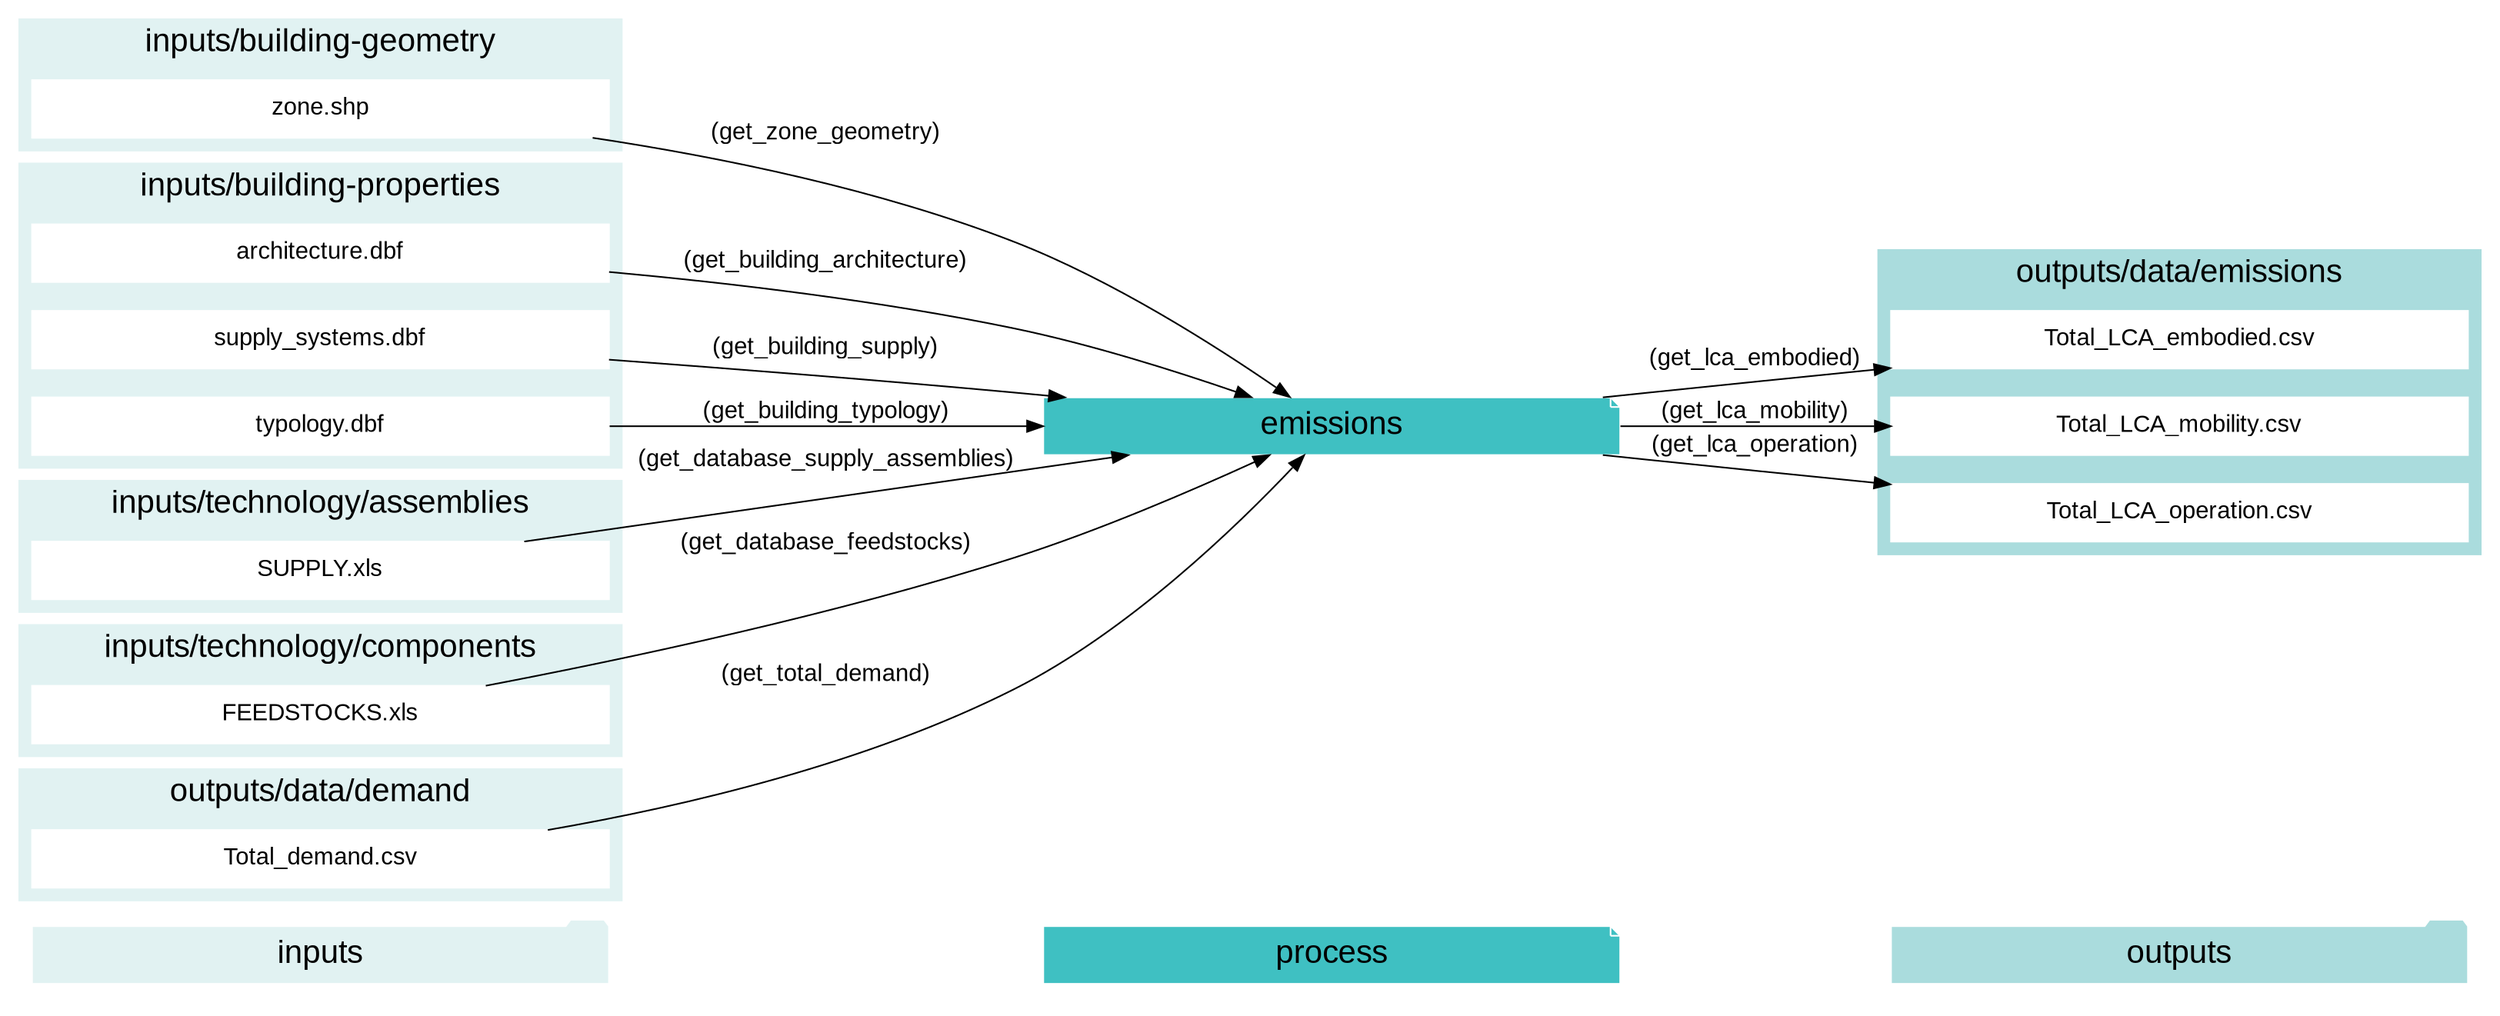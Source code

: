 digraph emissions {
    rankdir="LR";
    graph [overlap=false, fontname=arial];
    node [shape=box, style=filled, color=white, fontsize=15, fontname=arial, fixedsize=true, width=5];
    edge [fontname=arial, fontsize = 15]
    newrank=true
    subgraph cluster_legend {
    fontsize=25
    style=invis
    "process"[style=filled, fillcolor="#3FC0C2", shape=note, fontsize=20, fontname="arial"]
    "inputs" [style=filled, shape=folder, color=white, fillcolor="#E1F2F2", fontsize=20]
    "outputs"[style=filled, shape=folder, color=white, fillcolor="#aadcdd", fontsize=20]
    "inputs"->"process"[style=invis]
    "process"->"outputs"[style=invis]
    }
    "emissions"[style=filled, color=white, fillcolor="#3FC0C2", shape=note, fontsize=20, fontname=arial];
    subgraph cluster_0_in {
        style = filled;
        color = "#E1F2F2";
        fontsize = 20;
        rank=same;
        label="inputs/building-geometry";
        "zone.shp"
    }
    subgraph cluster_1_in {
        style = filled;
        color = "#E1F2F2";
        fontsize = 20;
        rank=same;
        label="inputs/building-properties";
        "architecture.dbf"
        "supply_systems.dbf"
        "typology.dbf"
    }
    subgraph cluster_2_in {
        style = filled;
        color = "#E1F2F2";
        fontsize = 20;
        rank=same;
        label="inputs/technology/assemblies";
        "SUPPLY.xls"
    }
    subgraph cluster_3_in {
        style = filled;
        color = "#E1F2F2";
        fontsize = 20;
        rank=same;
        label="inputs/technology/components";
        "FEEDSTOCKS.xls"
    }
    subgraph cluster_4_in {
        style = filled;
        color = "#E1F2F2";
        fontsize = 20;
        rank=same;
        label="outputs/data/demand";
        "Total_demand.csv"
    }
    subgraph cluster_5_out {
        style = filled;
        color = "#aadcdd";
        fontsize = 20;
        rank=same;
        label="outputs/data/emissions";
        "Total_LCA_embodied.csv"
        "Total_LCA_mobility.csv"
        "Total_LCA_operation.csv"
    }
    "architecture.dbf" -> "emissions"[label="(get_building_architecture)"]
    "supply_systems.dbf" -> "emissions"[label="(get_building_supply)"]
    "typology.dbf" -> "emissions"[label="(get_building_typology)"]
    "FEEDSTOCKS.xls" -> "emissions"[label="(get_database_feedstocks)"]
    "SUPPLY.xls" -> "emissions"[label="(get_database_supply_assemblies)"]
    "Total_demand.csv" -> "emissions"[label="(get_total_demand)"]
    "zone.shp" -> "emissions"[label="(get_zone_geometry)"]
    "emissions" -> "Total_LCA_embodied.csv"[label="(get_lca_embodied)"]
    "emissions" -> "Total_LCA_mobility.csv"[label="(get_lca_mobility)"]
    "emissions" -> "Total_LCA_operation.csv"[label="(get_lca_operation)"]
    }